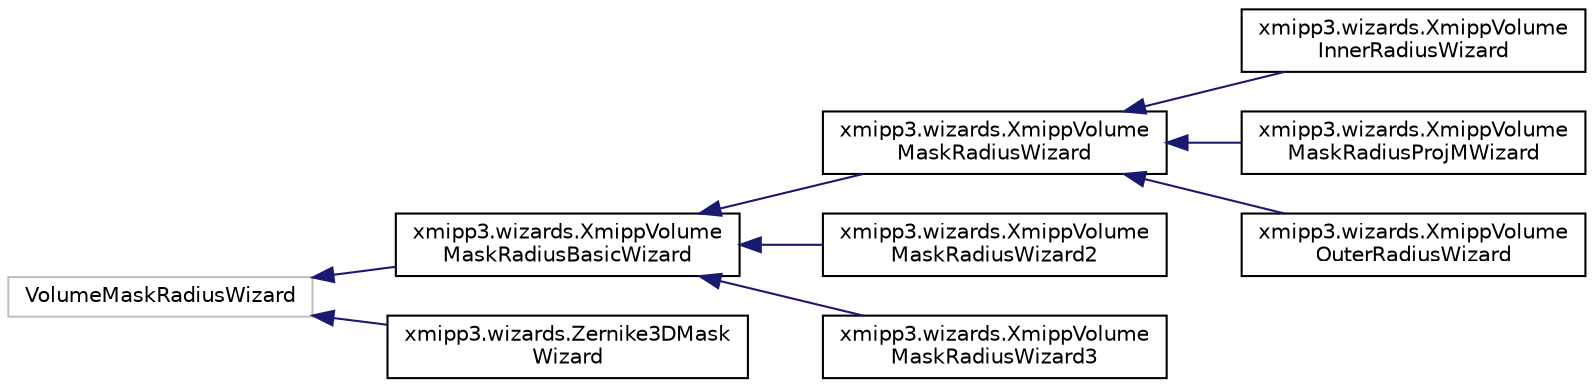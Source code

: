 digraph "Graphical Class Hierarchy"
{
  edge [fontname="Helvetica",fontsize="10",labelfontname="Helvetica",labelfontsize="10"];
  node [fontname="Helvetica",fontsize="10",shape=record];
  rankdir="LR";
  Node65 [label="VolumeMaskRadiusWizard",height=0.2,width=0.4,color="grey75", fillcolor="white", style="filled"];
  Node65 -> Node0 [dir="back",color="midnightblue",fontsize="10",style="solid",fontname="Helvetica"];
  Node0 [label="xmipp3.wizards.XmippVolume\lMaskRadiusBasicWizard",height=0.2,width=0.4,color="black", fillcolor="white", style="filled",URL="$classxmipp3_1_1wizards_1_1XmippVolumeMaskRadiusBasicWizard.html"];
  Node0 -> Node1 [dir="back",color="midnightblue",fontsize="10",style="solid",fontname="Helvetica"];
  Node1 [label="xmipp3.wizards.XmippVolume\lMaskRadiusWizard",height=0.2,width=0.4,color="black", fillcolor="white", style="filled",URL="$classxmipp3_1_1wizards_1_1XmippVolumeMaskRadiusWizard.html"];
  Node1 -> Node2 [dir="back",color="midnightblue",fontsize="10",style="solid",fontname="Helvetica"];
  Node2 [label="xmipp3.wizards.XmippVolume\lInnerRadiusWizard",height=0.2,width=0.4,color="black", fillcolor="white", style="filled",URL="$classxmipp3_1_1wizards_1_1XmippVolumeInnerRadiusWizard.html"];
  Node1 -> Node3 [dir="back",color="midnightblue",fontsize="10",style="solid",fontname="Helvetica"];
  Node3 [label="xmipp3.wizards.XmippVolume\lMaskRadiusProjMWizard",height=0.2,width=0.4,color="black", fillcolor="white", style="filled",URL="$classxmipp3_1_1wizards_1_1XmippVolumeMaskRadiusProjMWizard.html"];
  Node1 -> Node4 [dir="back",color="midnightblue",fontsize="10",style="solid",fontname="Helvetica"];
  Node4 [label="xmipp3.wizards.XmippVolume\lOuterRadiusWizard",height=0.2,width=0.4,color="black", fillcolor="white", style="filled",URL="$classxmipp3_1_1wizards_1_1XmippVolumeOuterRadiusWizard.html"];
  Node0 -> Node5 [dir="back",color="midnightblue",fontsize="10",style="solid",fontname="Helvetica"];
  Node5 [label="xmipp3.wizards.XmippVolume\lMaskRadiusWizard2",height=0.2,width=0.4,color="black", fillcolor="white", style="filled",URL="$classxmipp3_1_1wizards_1_1XmippVolumeMaskRadiusWizard2.html"];
  Node0 -> Node6 [dir="back",color="midnightblue",fontsize="10",style="solid",fontname="Helvetica"];
  Node6 [label="xmipp3.wizards.XmippVolume\lMaskRadiusWizard3",height=0.2,width=0.4,color="black", fillcolor="white", style="filled",URL="$classxmipp3_1_1wizards_1_1XmippVolumeMaskRadiusWizard3.html"];
  Node65 -> Node73 [dir="back",color="midnightblue",fontsize="10",style="solid",fontname="Helvetica"];
  Node73 [label="xmipp3.wizards.Zernike3DMask\lWizard",height=0.2,width=0.4,color="black", fillcolor="white", style="filled",URL="$classxmipp3_1_1wizards_1_1Zernike3DMaskWizard.html"];
}
